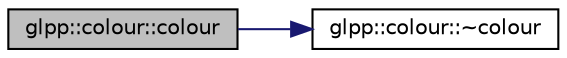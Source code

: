 digraph "glpp::colour::colour"
{
  edge [fontname="Helvetica",fontsize="10",labelfontname="Helvetica",labelfontsize="10"];
  node [fontname="Helvetica",fontsize="10",shape=record];
  rankdir="LR";
  Node1 [label="glpp::colour::colour",height=0.2,width=0.4,color="black", fillcolor="grey75", style="filled", fontcolor="black"];
  Node1 -> Node2 [color="midnightblue",fontsize="10",style="solid",fontname="Helvetica"];
  Node2 [label="glpp::colour::~colour",height=0.2,width=0.4,color="black", fillcolor="white", style="filled",URL="$classglpp_1_1colour.html#aadcae395b2f67417d30976c6adf53538",tooltip="Delete the colour. "];
}
